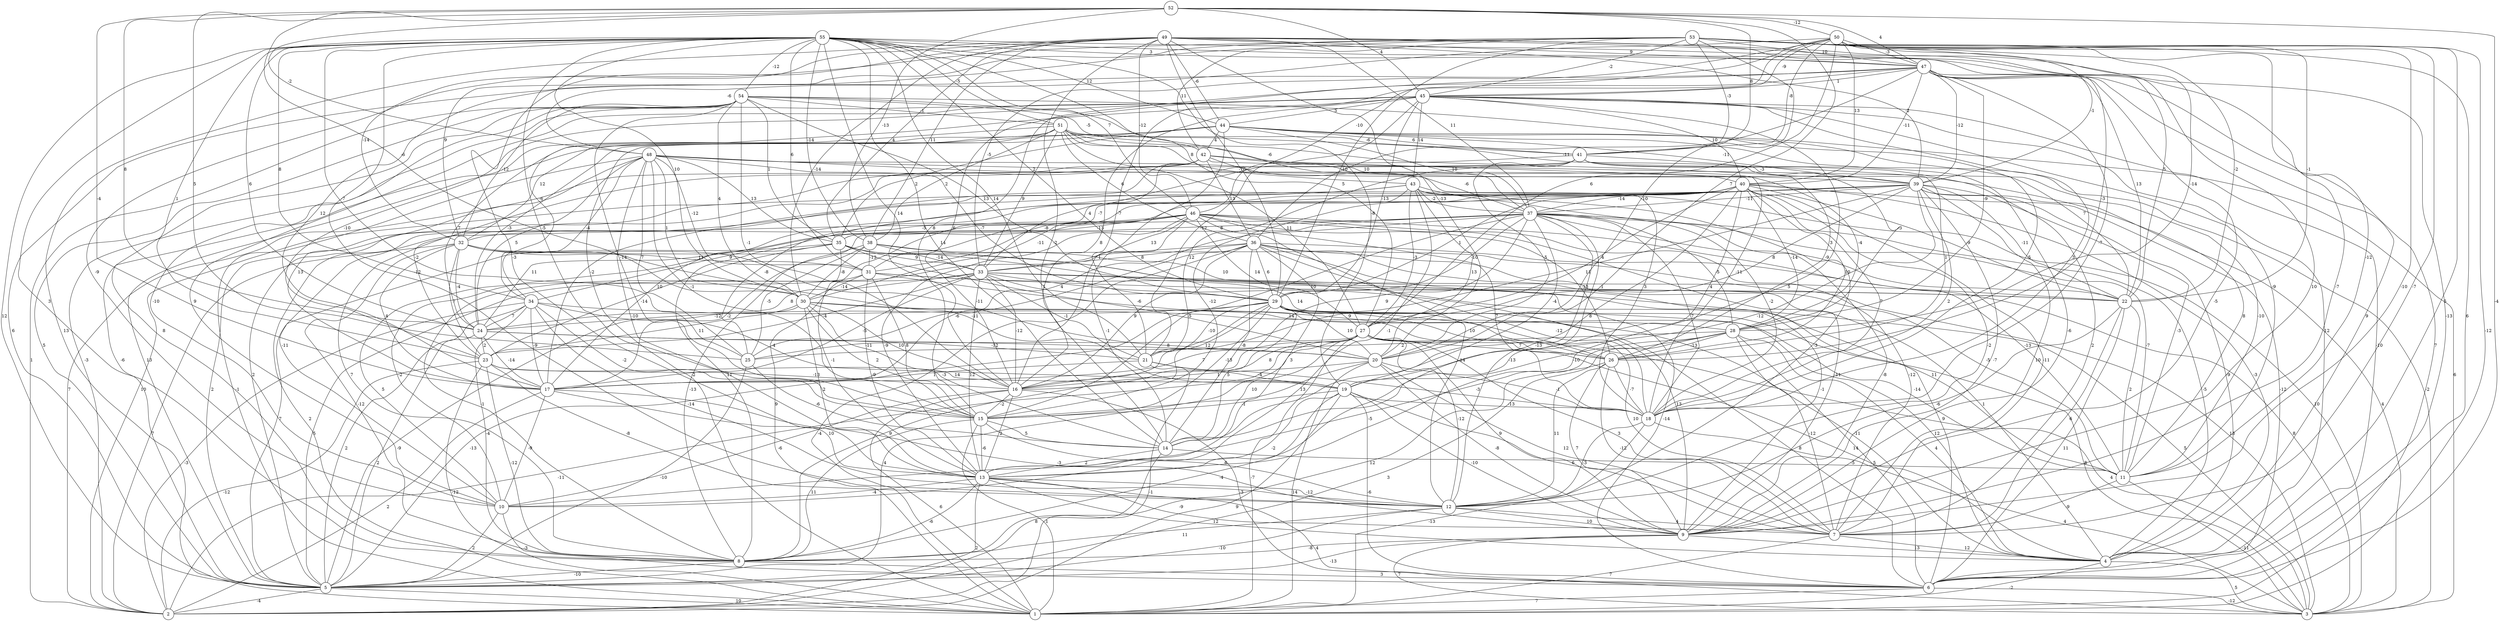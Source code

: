 graph { 
	 fontname="Helvetica,Arial,sans-serif" 
	 node [shape = circle]; 
	 55 -- 5 [label = "12"];
	 55 -- 8 [label = "3"];
	 55 -- 11 [label = "-12"];
	 55 -- 12 [label = "-12"];
	 55 -- 14 [label = "14"];
	 55 -- 15 [label = "-5"];
	 55 -- 16 [label = "14"];
	 55 -- 19 [label = "-8"];
	 55 -- 21 [label = "14"];
	 55 -- 22 [label = "5"];
	 55 -- 23 [label = "1"];
	 55 -- 24 [label = "6"];
	 55 -- 25 [label = "-7"];
	 55 -- 27 [label = "5"];
	 55 -- 29 [label = "2"];
	 55 -- 30 [label = "10"];
	 55 -- 31 [label = "6"];
	 55 -- 34 [label = "8"];
	 55 -- 38 [label = "-14"];
	 55 -- 44 [label = "12"];
	 55 -- 46 [label = "7"];
	 55 -- 47 [label = "3"];
	 55 -- 51 [label = "-5"];
	 55 -- 54 [label = "-12"];
	 54 -- 2 [label = "1"];
	 54 -- 5 [label = "5"];
	 54 -- 8 [label = "8"];
	 54 -- 10 [label = "-10"];
	 54 -- 15 [label = "-14"];
	 54 -- 16 [label = "-1"];
	 54 -- 18 [label = "-5"];
	 54 -- 29 [label = "13"];
	 54 -- 30 [label = "4"];
	 54 -- 32 [label = "-12"];
	 54 -- 35 [label = "1"];
	 54 -- 37 [label = "-6"];
	 54 -- 42 [label = "-5"];
	 54 -- 51 [label = "-1"];
	 53 -- 6 [label = "6"];
	 53 -- 9 [label = "-7"];
	 53 -- 10 [label = "-9"];
	 53 -- 17 [label = "12"];
	 53 -- 20 [label = "10"];
	 53 -- 22 [label = "-2"];
	 53 -- 28 [label = "-14"];
	 53 -- 29 [label = "-10"];
	 53 -- 32 [label = "9"];
	 53 -- 41 [label = "-3"];
	 53 -- 42 [label = "11"];
	 53 -- 45 [label = "-2"];
	 53 -- 47 [label = "10"];
	 52 -- 6 [label = "-4"];
	 52 -- 17 [label = "-4"];
	 52 -- 20 [label = "7"];
	 52 -- 24 [label = "8"];
	 52 -- 25 [label = "5"];
	 52 -- 30 [label = "-6"];
	 52 -- 38 [label = "-13"];
	 52 -- 41 [label = "8"];
	 52 -- 45 [label = "4"];
	 52 -- 47 [label = "4"];
	 52 -- 48 [label = "-2"];
	 52 -- 50 [label = "-12"];
	 51 -- 5 [label = "-6"];
	 51 -- 18 [label = "-11"];
	 51 -- 24 [label = "7"];
	 51 -- 26 [label = "3"];
	 51 -- 27 [label = "11"];
	 51 -- 28 [label = "3"];
	 51 -- 32 [label = "12"];
	 51 -- 33 [label = "9"];
	 51 -- 36 [label = "6"];
	 51 -- 38 [label = "2"];
	 51 -- 41 [label = "-6"];
	 51 -- 43 [label = "8"];
	 50 -- 1 [label = "-12"];
	 50 -- 4 [label = "5"];
	 50 -- 7 [label = "-7"];
	 50 -- 9 [label = "-10"];
	 50 -- 15 [label = "8"];
	 50 -- 22 [label = "-1"];
	 50 -- 27 [label = "6"];
	 50 -- 33 [label = "-5"];
	 50 -- 39 [label = "-1"];
	 50 -- 40 [label = "13"];
	 50 -- 41 [label = "-8"];
	 50 -- 45 [label = "-9"];
	 50 -- 46 [label = "-10"];
	 50 -- 47 [label = "-3"];
	 50 -- 48 [label = "-6"];
	 49 -- 1 [label = "13"];
	 49 -- 6 [label = "-13"];
	 49 -- 9 [label = "10"];
	 49 -- 13 [label = "-3"];
	 49 -- 14 [label = "-2"];
	 49 -- 20 [label = "-13"];
	 49 -- 26 [label = "-3"];
	 49 -- 29 [label = "6"];
	 49 -- 30 [label = "-14"];
	 49 -- 32 [label = "-14"];
	 49 -- 35 [label = "4"];
	 49 -- 37 [label = "11"];
	 49 -- 38 [label = "11"];
	 49 -- 39 [label = "-2"];
	 49 -- 44 [label = "-6"];
	 49 -- 46 [label = "-12"];
	 49 -- 47 [label = "9"];
	 48 -- 1 [label = "-1"];
	 48 -- 11 [label = "8"];
	 48 -- 13 [label = "-10"];
	 48 -- 15 [label = "-1"];
	 48 -- 17 [label = "13"];
	 48 -- 18 [label = "3"];
	 48 -- 24 [label = "5"];
	 48 -- 25 [label = "7"];
	 48 -- 29 [label = "-7"];
	 48 -- 30 [label = "1"];
	 48 -- 31 [label = "-12"];
	 48 -- 34 [label = "-4"];
	 48 -- 35 [label = "13"];
	 48 -- 40 [label = "-7"];
	 47 -- 1 [label = "7"];
	 47 -- 4 [label = "9"];
	 47 -- 5 [label = "6"];
	 47 -- 9 [label = "-5"];
	 47 -- 16 [label = "6"];
	 47 -- 18 [label = "-7"];
	 47 -- 21 [label = "-7"];
	 47 -- 22 [label = "13"];
	 47 -- 28 [label = "-9"];
	 47 -- 36 [label = "-11"];
	 47 -- 39 [label = "-12"];
	 47 -- 40 [label = "-11"];
	 47 -- 45 [label = "1"];
	 46 -- 1 [label = "2"];
	 46 -- 7 [label = "-12"];
	 46 -- 9 [label = "-11"];
	 46 -- 11 [label = "-13"];
	 46 -- 12 [label = "14"];
	 46 -- 13 [label = "-9"];
	 46 -- 14 [label = "-1"];
	 46 -- 18 [label = "7"];
	 46 -- 26 [label = "-13"];
	 46 -- 27 [label = "14"];
	 46 -- 32 [label = "-5"];
	 46 -- 33 [label = "13"];
	 46 -- 34 [label = "9"];
	 46 -- 35 [label = "-13"];
	 45 -- 2 [label = "-3"];
	 45 -- 4 [label = "12"];
	 45 -- 6 [label = "-10"];
	 45 -- 10 [label = "9"];
	 45 -- 11 [label = "-9"];
	 45 -- 13 [label = "5"];
	 45 -- 16 [label = "8"];
	 45 -- 18 [label = "3"];
	 45 -- 21 [label = "-12"];
	 45 -- 23 [label = "-10"];
	 45 -- 29 [label = "-13"];
	 45 -- 34 [label = "-6"];
	 45 -- 40 [label = "10"];
	 45 -- 43 [label = "14"];
	 45 -- 44 [label = "5"];
	 44 -- 1 [label = "-2"];
	 44 -- 3 [label = "6"];
	 44 -- 5 [label = "13"];
	 44 -- 9 [label = "-6"];
	 44 -- 16 [label = "1"];
	 44 -- 22 [label = "7"];
	 44 -- 24 [label = "-3"];
	 44 -- 35 [label = "2"];
	 44 -- 37 [label = "10"];
	 44 -- 39 [label = "-11"];
	 44 -- 41 [label = "6"];
	 44 -- 42 [label = "4"];
	 43 -- 1 [label = "9"];
	 43 -- 3 [label = "10"];
	 43 -- 5 [label = "2"];
	 43 -- 8 [label = "7"];
	 43 -- 12 [label = "-3"];
	 43 -- 13 [label = "-1"];
	 43 -- 18 [label = "-2"];
	 43 -- 20 [label = "13"];
	 43 -- 27 [label = "-3"];
	 43 -- 37 [label = "-2"];
	 42 -- 2 [label = "7"];
	 42 -- 11 [label = "-10"];
	 42 -- 17 [label = "-2"];
	 42 -- 23 [label = "-2"];
	 42 -- 28 [label = "-4"];
	 42 -- 33 [label = "4"];
	 42 -- 36 [label = "13"];
	 42 -- 37 [label = "-6"];
	 42 -- 39 [label = "10"];
	 41 -- 2 [label = "10"];
	 41 -- 3 [label = "-2"];
	 41 -- 5 [label = "2"];
	 41 -- 7 [label = "2"];
	 41 -- 20 [label = "5"];
	 41 -- 21 [label = "12"];
	 41 -- 26 [label = "1"];
	 41 -- 31 [label = "-7"];
	 41 -- 39 [label = "-3"];
	 40 -- 4 [label = "-3"];
	 40 -- 6 [label = "-12"];
	 40 -- 7 [label = "-11"];
	 40 -- 10 [label = "-11"];
	 40 -- 12 [label = "-2"];
	 40 -- 14 [label = "8"];
	 40 -- 15 [label = "-12"];
	 40 -- 18 [label = "7"];
	 40 -- 19 [label = "4"];
	 40 -- 22 [label = "-9"];
	 40 -- 25 [label = "-8"];
	 40 -- 26 [label = "10"];
	 40 -- 27 [label = "4"];
	 40 -- 28 [label = "-14"];
	 40 -- 29 [label = "1"];
	 40 -- 31 [label = "-8"];
	 40 -- 37 [label = "-14"];
	 39 -- 3 [label = "4"];
	 39 -- 4 [label = "-9"];
	 39 -- 7 [label = "10"];
	 39 -- 8 [label = "11"];
	 39 -- 9 [label = "-7"];
	 39 -- 11 [label = "-3"];
	 39 -- 14 [label = "-12"];
	 39 -- 17 [label = "10"];
	 39 -- 18 [label = "2"];
	 39 -- 21 [label = "11"];
	 39 -- 22 [label = "-11"];
	 39 -- 27 [label = "8"];
	 39 -- 30 [label = "-11"];
	 39 -- 37 [label = "-11"];
	 38 -- 6 [label = "-14"];
	 38 -- 17 [label = "-2"];
	 38 -- 22 [label = "10"];
	 38 -- 25 [label = "-5"];
	 38 -- 30 [label = "-8"];
	 38 -- 31 [label = "-13"];
	 38 -- 33 [label = "-14"];
	 37 -- 4 [label = "-5"];
	 37 -- 8 [label = "-13"];
	 37 -- 9 [label = "-8"];
	 37 -- 11 [label = "-7"];
	 37 -- 12 [label = "-13"];
	 37 -- 13 [label = "-13"];
	 37 -- 15 [label = "-5"];
	 37 -- 16 [label = "9"];
	 37 -- 18 [label = "7"];
	 37 -- 19 [label = "-4"];
	 37 -- 22 [label = "-9"];
	 37 -- 24 [label = "11"];
	 37 -- 25 [label = "4"];
	 37 -- 28 [label = "-5"];
	 37 -- 29 [label = "-10"];
	 37 -- 35 [label = "8"];
	 36 -- 1 [label = "-4"];
	 36 -- 3 [label = "8"];
	 36 -- 4 [label = "1"];
	 36 -- 6 [label = "9"];
	 36 -- 8 [label = "-1"];
	 36 -- 11 [label = "-5"];
	 36 -- 13 [label = "3"];
	 36 -- 14 [label = "-8"];
	 36 -- 16 [label = "9"];
	 36 -- 17 [label = "-6"];
	 36 -- 18 [label = "-12"];
	 36 -- 29 [label = "6"];
	 36 -- 33 [label = "8"];
	 35 -- 5 [label = "7"];
	 35 -- 9 [label = "-1"];
	 35 -- 10 [label = "-2"];
	 35 -- 13 [label = "-1"];
	 35 -- 20 [label = "-6"];
	 35 -- 23 [label = "-14"];
	 35 -- 26 [label = "14"];
	 35 -- 33 [label = "9"];
	 34 -- 2 [label = "-3"];
	 34 -- 4 [label = "-11"];
	 34 -- 5 [label = "2"];
	 34 -- 8 [label = "-4"];
	 34 -- 12 [label = "-14"];
	 34 -- 15 [label = "-2"];
	 34 -- 17 [label = "-9"];
	 34 -- 19 [label = "-4"];
	 34 -- 24 [label = "7"];
	 33 -- 3 [label = "5"];
	 33 -- 5 [label = "5"];
	 33 -- 9 [label = "13"];
	 33 -- 13 [label = "12"];
	 33 -- 16 [label = "-12"];
	 33 -- 17 [label = "-5"];
	 33 -- 21 [label = "-1"];
	 33 -- 22 [label = "-1"];
	 33 -- 23 [label = "-4"];
	 33 -- 24 [label = "8"];
	 33 -- 29 [label = "1"];
	 32 -- 2 [label = "7"];
	 32 -- 3 [label = "13"];
	 32 -- 8 [label = "-12"];
	 32 -- 17 [label = "4"];
	 32 -- 19 [label = "-11"];
	 32 -- 20 [label = "-11"];
	 32 -- 23 [label = "7"];
	 32 -- 24 [label = "-4"];
	 32 -- 31 [label = "11"];
	 31 -- 10 [label = "5"];
	 31 -- 11 [label = "11"];
	 31 -- 13 [label = "-9"];
	 31 -- 15 [label = "8"];
	 31 -- 22 [label = "10"];
	 31 -- 26 [label = "9"];
	 31 -- 30 [label = "-14"];
	 30 -- 5 [label = "-9"];
	 30 -- 11 [label = "-14"];
	 30 -- 13 [label = "2"];
	 30 -- 14 [label = "-3"];
	 30 -- 15 [label = "2"];
	 30 -- 16 [label = "10"];
	 30 -- 23 [label = "11"];
	 30 -- 28 [label = "14"];
	 29 -- 3 [label = "8"];
	 29 -- 4 [label = "12"];
	 29 -- 5 [label = "-13"];
	 29 -- 6 [label = "8"];
	 29 -- 7 [label = "10"];
	 29 -- 8 [label = "9"];
	 29 -- 14 [label = "5"];
	 29 -- 15 [label = "-13"];
	 29 -- 16 [label = "12"];
	 29 -- 20 [label = "10"];
	 29 -- 21 [label = "-10"];
	 29 -- 24 [label = "-12"];
	 29 -- 26 [label = "10"];
	 28 -- 2 [label = "3"];
	 28 -- 4 [label = "4"];
	 28 -- 6 [label = "5"];
	 28 -- 7 [label = "-12"];
	 28 -- 10 [label = "-5"];
	 28 -- 19 [label = "-10"];
	 28 -- 25 [label = "2"];
	 28 -- 26 [label = "-13"];
	 27 -- 1 [label = "-7"];
	 27 -- 2 [label = "-11"];
	 27 -- 3 [label = "4"];
	 27 -- 4 [label = "14"];
	 27 -- 5 [label = "4"];
	 27 -- 7 [label = "3"];
	 27 -- 9 [label = "9"];
	 27 -- 12 [label = "-12"];
	 27 -- 14 [label = "10"];
	 27 -- 16 [label = "8"];
	 27 -- 17 [label = "7"];
	 27 -- 25 [label = "-11"];
	 27 -- 26 [label = "7"];
	 26 -- 7 [label = "-12"];
	 26 -- 8 [label = "12"];
	 26 -- 9 [label = "7"];
	 26 -- 12 [label = "11"];
	 26 -- 18 [label = "-7"];
	 25 -- 5 [label = "-10"];
	 25 -- 14 [label = "-6"];
	 24 -- 5 [label = "2"];
	 24 -- 17 [label = "-14"];
	 24 -- 20 [label = "8"];
	 24 -- 21 [label = "-12"];
	 24 -- 23 [label = "2"];
	 23 -- 1 [label = "-12"];
	 23 -- 2 [label = "-12"];
	 23 -- 8 [label = "-12"];
	 23 -- 12 [label = "-8"];
	 23 -- 16 [label = "-13"];
	 23 -- 19 [label = "14"];
	 22 -- 6 [label = "11"];
	 22 -- 7 [label = "6"];
	 22 -- 11 [label = "2"];
	 22 -- 12 [label = "-6"];
	 21 -- 2 [label = "-1"];
	 21 -- 17 [label = "1"];
	 21 -- 18 [label = "-3"];
	 21 -- 19 [label = "-4"];
	 20 -- 1 [label = "14"];
	 20 -- 7 [label = "12"];
	 20 -- 9 [label = "-8"];
	 20 -- 15 [label = "13"];
	 20 -- 16 [label = "1"];
	 20 -- 18 [label = "-1"];
	 19 -- 2 [label = "9"];
	 19 -- 6 [label = "-6"];
	 19 -- 7 [label = "6"];
	 19 -- 8 [label = "-4"];
	 19 -- 9 [label = "-10"];
	 19 -- 10 [label = "-2"];
	 19 -- 15 [label = "-1"];
	 19 -- 18 [label = "-13"];
	 18 -- 1 [label = "-13"];
	 18 -- 3 [label = "4"];
	 18 -- 12 [label = "-3"];
	 17 -- 2 [label = "2"];
	 17 -- 9 [label = "-3"];
	 17 -- 10 [label = "-9"];
	 17 -- 13 [label = "10"];
	 16 -- 1 [label = "6"];
	 16 -- 6 [label = "-3"];
	 16 -- 10 [label = "-6"];
	 16 -- 13 [label = "2"];
	 16 -- 15 [label = "-2"];
	 15 -- 1 [label = "1"];
	 15 -- 8 [label = "11"];
	 15 -- 12 [label = "6"];
	 15 -- 13 [label = "-6"];
	 15 -- 14 [label = "5"];
	 14 -- 5 [label = "8"];
	 14 -- 11 [label = "-5"];
	 14 -- 13 [label = "2"];
	 13 -- 2 [label = "2"];
	 13 -- 3 [label = "4"];
	 13 -- 4 [label = "12"];
	 13 -- 7 [label = "-9"];
	 13 -- 8 [label = "-6"];
	 13 -- 10 [label = "-4"];
	 13 -- 12 [label = "-12"];
	 12 -- 5 [label = "-10"];
	 12 -- 7 [label = "4"];
	 12 -- 8 [label = "11"];
	 12 -- 9 [label = "10"];
	 11 -- 3 [label = "-11"];
	 11 -- 7 [label = "-9"];
	 10 -- 5 [label = "2"];
	 10 -- 6 [label = "-3"];
	 9 -- 3 [label = "7"];
	 9 -- 4 [label = "13"];
	 9 -- 5 [label = "-13"];
	 9 -- 8 [label = "-8"];
	 8 -- 5 [label = "-10"];
	 8 -- 6 [label = "3"];
	 7 -- 1 [label = "7"];
	 7 -- 4 [label = "12"];
	 6 -- 1 [label = "7"];
	 6 -- 3 [label = "-12"];
	 5 -- 1 [label = "10"];
	 5 -- 2 [label = "-4"];
	 4 -- 1 [label = "-2"];
	 4 -- 3 [label = "5"];
	 1;
	 2;
	 3;
	 4;
	 5;
	 6;
	 7;
	 8;
	 9;
	 10;
	 11;
	 12;
	 13;
	 14;
	 15;
	 16;
	 17;
	 18;
	 19;
	 20;
	 21;
	 22;
	 23;
	 24;
	 25;
	 26;
	 27;
	 28;
	 29;
	 30;
	 31;
	 32;
	 33;
	 34;
	 35;
	 36;
	 37;
	 38;
	 39;
	 40;
	 41;
	 42;
	 43;
	 44;
	 45;
	 46;
	 47;
	 48;
	 49;
	 50;
	 51;
	 52;
	 53;
	 54;
	 55;
}
